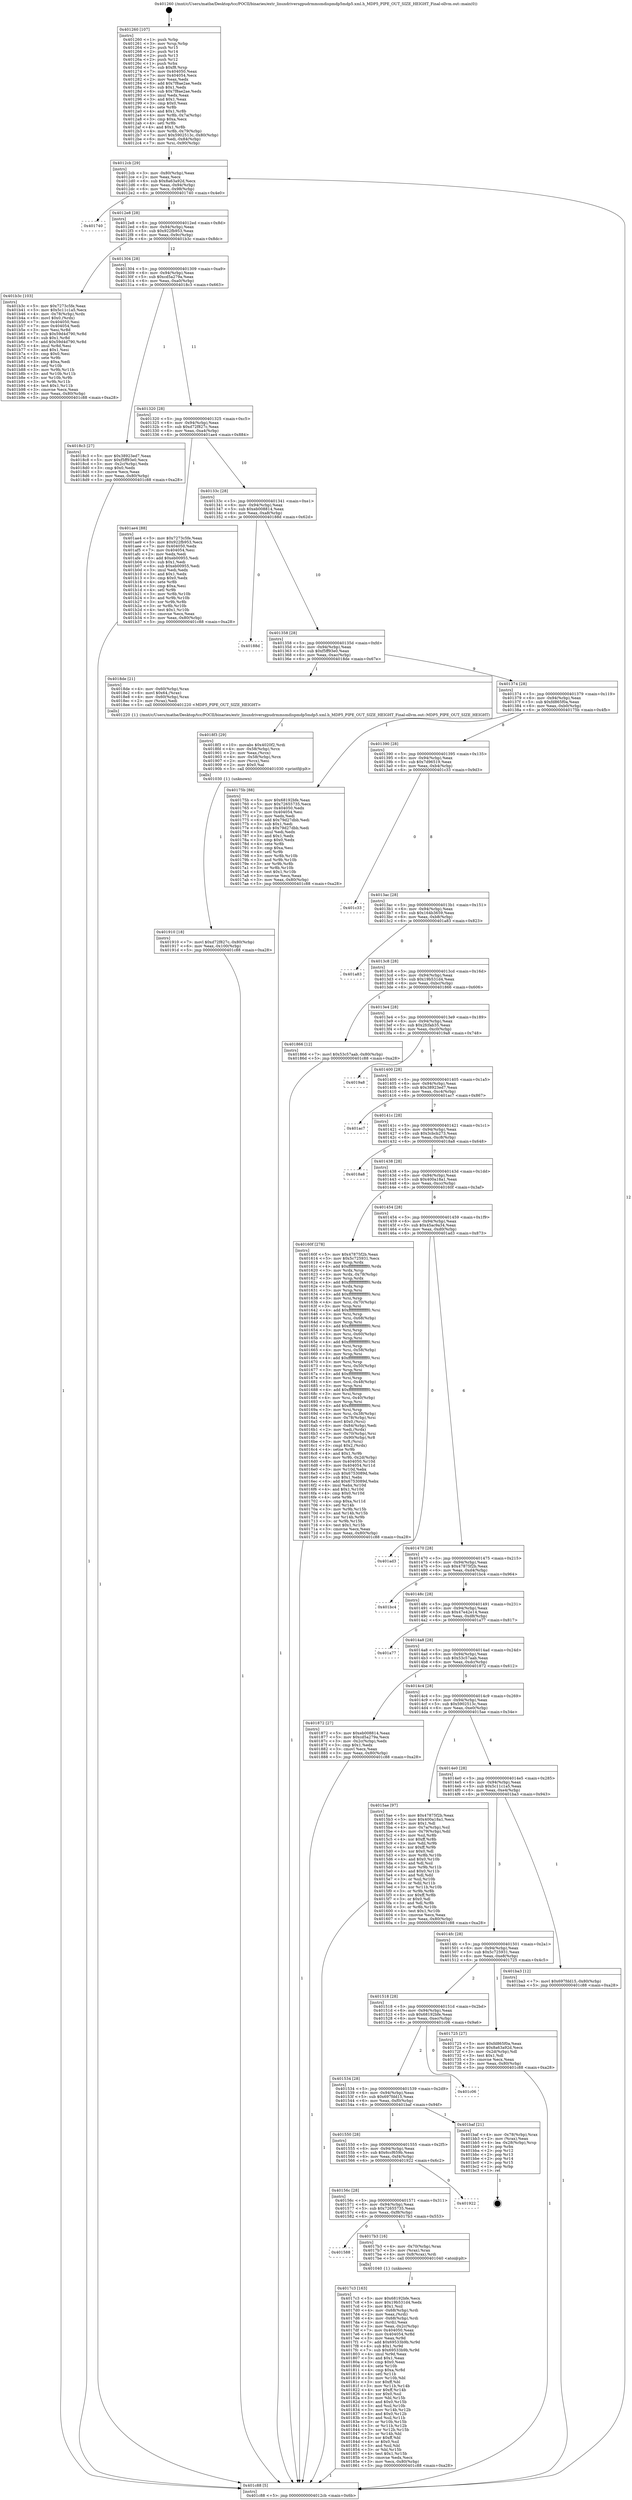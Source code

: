 digraph "0x401260" {
  label = "0x401260 (/mnt/c/Users/mathe/Desktop/tcc/POCII/binaries/extr_linuxdriversgpudrmmsmdispmdp5mdp5.xml.h_MDP5_PIPE_OUT_SIZE_HEIGHT_Final-ollvm.out::main(0))"
  labelloc = "t"
  node[shape=record]

  Entry [label="",width=0.3,height=0.3,shape=circle,fillcolor=black,style=filled]
  "0x4012cb" [label="{
     0x4012cb [29]\l
     | [instrs]\l
     &nbsp;&nbsp;0x4012cb \<+3\>: mov -0x80(%rbp),%eax\l
     &nbsp;&nbsp;0x4012ce \<+2\>: mov %eax,%ecx\l
     &nbsp;&nbsp;0x4012d0 \<+6\>: sub $0x8a63a92d,%ecx\l
     &nbsp;&nbsp;0x4012d6 \<+6\>: mov %eax,-0x94(%rbp)\l
     &nbsp;&nbsp;0x4012dc \<+6\>: mov %ecx,-0x98(%rbp)\l
     &nbsp;&nbsp;0x4012e2 \<+6\>: je 0000000000401740 \<main+0x4e0\>\l
  }"]
  "0x401740" [label="{
     0x401740\l
  }", style=dashed]
  "0x4012e8" [label="{
     0x4012e8 [28]\l
     | [instrs]\l
     &nbsp;&nbsp;0x4012e8 \<+5\>: jmp 00000000004012ed \<main+0x8d\>\l
     &nbsp;&nbsp;0x4012ed \<+6\>: mov -0x94(%rbp),%eax\l
     &nbsp;&nbsp;0x4012f3 \<+5\>: sub $0x922fb953,%eax\l
     &nbsp;&nbsp;0x4012f8 \<+6\>: mov %eax,-0x9c(%rbp)\l
     &nbsp;&nbsp;0x4012fe \<+6\>: je 0000000000401b3c \<main+0x8dc\>\l
  }"]
  Exit [label="",width=0.3,height=0.3,shape=circle,fillcolor=black,style=filled,peripheries=2]
  "0x401b3c" [label="{
     0x401b3c [103]\l
     | [instrs]\l
     &nbsp;&nbsp;0x401b3c \<+5\>: mov $0x7273c5fe,%eax\l
     &nbsp;&nbsp;0x401b41 \<+5\>: mov $0x5c11c1a5,%ecx\l
     &nbsp;&nbsp;0x401b46 \<+4\>: mov -0x78(%rbp),%rdx\l
     &nbsp;&nbsp;0x401b4a \<+6\>: movl $0x0,(%rdx)\l
     &nbsp;&nbsp;0x401b50 \<+7\>: mov 0x404050,%esi\l
     &nbsp;&nbsp;0x401b57 \<+7\>: mov 0x404054,%edi\l
     &nbsp;&nbsp;0x401b5e \<+3\>: mov %esi,%r8d\l
     &nbsp;&nbsp;0x401b61 \<+7\>: sub $0x59d4d790,%r8d\l
     &nbsp;&nbsp;0x401b68 \<+4\>: sub $0x1,%r8d\l
     &nbsp;&nbsp;0x401b6c \<+7\>: add $0x59d4d790,%r8d\l
     &nbsp;&nbsp;0x401b73 \<+4\>: imul %r8d,%esi\l
     &nbsp;&nbsp;0x401b77 \<+3\>: and $0x1,%esi\l
     &nbsp;&nbsp;0x401b7a \<+3\>: cmp $0x0,%esi\l
     &nbsp;&nbsp;0x401b7d \<+4\>: sete %r9b\l
     &nbsp;&nbsp;0x401b81 \<+3\>: cmp $0xa,%edi\l
     &nbsp;&nbsp;0x401b84 \<+4\>: setl %r10b\l
     &nbsp;&nbsp;0x401b88 \<+3\>: mov %r9b,%r11b\l
     &nbsp;&nbsp;0x401b8b \<+3\>: and %r10b,%r11b\l
     &nbsp;&nbsp;0x401b8e \<+3\>: xor %r10b,%r9b\l
     &nbsp;&nbsp;0x401b91 \<+3\>: or %r9b,%r11b\l
     &nbsp;&nbsp;0x401b94 \<+4\>: test $0x1,%r11b\l
     &nbsp;&nbsp;0x401b98 \<+3\>: cmovne %ecx,%eax\l
     &nbsp;&nbsp;0x401b9b \<+3\>: mov %eax,-0x80(%rbp)\l
     &nbsp;&nbsp;0x401b9e \<+5\>: jmp 0000000000401c88 \<main+0xa28\>\l
  }"]
  "0x401304" [label="{
     0x401304 [28]\l
     | [instrs]\l
     &nbsp;&nbsp;0x401304 \<+5\>: jmp 0000000000401309 \<main+0xa9\>\l
     &nbsp;&nbsp;0x401309 \<+6\>: mov -0x94(%rbp),%eax\l
     &nbsp;&nbsp;0x40130f \<+5\>: sub $0xcd5a279a,%eax\l
     &nbsp;&nbsp;0x401314 \<+6\>: mov %eax,-0xa0(%rbp)\l
     &nbsp;&nbsp;0x40131a \<+6\>: je 00000000004018c3 \<main+0x663\>\l
  }"]
  "0x401910" [label="{
     0x401910 [18]\l
     | [instrs]\l
     &nbsp;&nbsp;0x401910 \<+7\>: movl $0xd72f827c,-0x80(%rbp)\l
     &nbsp;&nbsp;0x401917 \<+6\>: mov %eax,-0x100(%rbp)\l
     &nbsp;&nbsp;0x40191d \<+5\>: jmp 0000000000401c88 \<main+0xa28\>\l
  }"]
  "0x4018c3" [label="{
     0x4018c3 [27]\l
     | [instrs]\l
     &nbsp;&nbsp;0x4018c3 \<+5\>: mov $0x38923ed7,%eax\l
     &nbsp;&nbsp;0x4018c8 \<+5\>: mov $0xf5ff93e0,%ecx\l
     &nbsp;&nbsp;0x4018cd \<+3\>: mov -0x2c(%rbp),%edx\l
     &nbsp;&nbsp;0x4018d0 \<+3\>: cmp $0x0,%edx\l
     &nbsp;&nbsp;0x4018d3 \<+3\>: cmove %ecx,%eax\l
     &nbsp;&nbsp;0x4018d6 \<+3\>: mov %eax,-0x80(%rbp)\l
     &nbsp;&nbsp;0x4018d9 \<+5\>: jmp 0000000000401c88 \<main+0xa28\>\l
  }"]
  "0x401320" [label="{
     0x401320 [28]\l
     | [instrs]\l
     &nbsp;&nbsp;0x401320 \<+5\>: jmp 0000000000401325 \<main+0xc5\>\l
     &nbsp;&nbsp;0x401325 \<+6\>: mov -0x94(%rbp),%eax\l
     &nbsp;&nbsp;0x40132b \<+5\>: sub $0xd72f827c,%eax\l
     &nbsp;&nbsp;0x401330 \<+6\>: mov %eax,-0xa4(%rbp)\l
     &nbsp;&nbsp;0x401336 \<+6\>: je 0000000000401ae4 \<main+0x884\>\l
  }"]
  "0x4018f3" [label="{
     0x4018f3 [29]\l
     | [instrs]\l
     &nbsp;&nbsp;0x4018f3 \<+10\>: movabs $0x4020f2,%rdi\l
     &nbsp;&nbsp;0x4018fd \<+4\>: mov -0x58(%rbp),%rcx\l
     &nbsp;&nbsp;0x401901 \<+2\>: mov %eax,(%rcx)\l
     &nbsp;&nbsp;0x401903 \<+4\>: mov -0x58(%rbp),%rcx\l
     &nbsp;&nbsp;0x401907 \<+2\>: mov (%rcx),%esi\l
     &nbsp;&nbsp;0x401909 \<+2\>: mov $0x0,%al\l
     &nbsp;&nbsp;0x40190b \<+5\>: call 0000000000401030 \<printf@plt\>\l
     | [calls]\l
     &nbsp;&nbsp;0x401030 \{1\} (unknown)\l
  }"]
  "0x401ae4" [label="{
     0x401ae4 [88]\l
     | [instrs]\l
     &nbsp;&nbsp;0x401ae4 \<+5\>: mov $0x7273c5fe,%eax\l
     &nbsp;&nbsp;0x401ae9 \<+5\>: mov $0x922fb953,%ecx\l
     &nbsp;&nbsp;0x401aee \<+7\>: mov 0x404050,%edx\l
     &nbsp;&nbsp;0x401af5 \<+7\>: mov 0x404054,%esi\l
     &nbsp;&nbsp;0x401afc \<+2\>: mov %edx,%edi\l
     &nbsp;&nbsp;0x401afe \<+6\>: add $0xeb00955,%edi\l
     &nbsp;&nbsp;0x401b04 \<+3\>: sub $0x1,%edi\l
     &nbsp;&nbsp;0x401b07 \<+6\>: sub $0xeb00955,%edi\l
     &nbsp;&nbsp;0x401b0d \<+3\>: imul %edi,%edx\l
     &nbsp;&nbsp;0x401b10 \<+3\>: and $0x1,%edx\l
     &nbsp;&nbsp;0x401b13 \<+3\>: cmp $0x0,%edx\l
     &nbsp;&nbsp;0x401b16 \<+4\>: sete %r8b\l
     &nbsp;&nbsp;0x401b1a \<+3\>: cmp $0xa,%esi\l
     &nbsp;&nbsp;0x401b1d \<+4\>: setl %r9b\l
     &nbsp;&nbsp;0x401b21 \<+3\>: mov %r8b,%r10b\l
     &nbsp;&nbsp;0x401b24 \<+3\>: and %r9b,%r10b\l
     &nbsp;&nbsp;0x401b27 \<+3\>: xor %r9b,%r8b\l
     &nbsp;&nbsp;0x401b2a \<+3\>: or %r8b,%r10b\l
     &nbsp;&nbsp;0x401b2d \<+4\>: test $0x1,%r10b\l
     &nbsp;&nbsp;0x401b31 \<+3\>: cmovne %ecx,%eax\l
     &nbsp;&nbsp;0x401b34 \<+3\>: mov %eax,-0x80(%rbp)\l
     &nbsp;&nbsp;0x401b37 \<+5\>: jmp 0000000000401c88 \<main+0xa28\>\l
  }"]
  "0x40133c" [label="{
     0x40133c [28]\l
     | [instrs]\l
     &nbsp;&nbsp;0x40133c \<+5\>: jmp 0000000000401341 \<main+0xe1\>\l
     &nbsp;&nbsp;0x401341 \<+6\>: mov -0x94(%rbp),%eax\l
     &nbsp;&nbsp;0x401347 \<+5\>: sub $0xeb008814,%eax\l
     &nbsp;&nbsp;0x40134c \<+6\>: mov %eax,-0xa8(%rbp)\l
     &nbsp;&nbsp;0x401352 \<+6\>: je 000000000040188d \<main+0x62d\>\l
  }"]
  "0x4017c3" [label="{
     0x4017c3 [163]\l
     | [instrs]\l
     &nbsp;&nbsp;0x4017c3 \<+5\>: mov $0x68192bfe,%ecx\l
     &nbsp;&nbsp;0x4017c8 \<+5\>: mov $0x19b531d4,%edx\l
     &nbsp;&nbsp;0x4017cd \<+3\>: mov $0x1,%sil\l
     &nbsp;&nbsp;0x4017d0 \<+4\>: mov -0x68(%rbp),%rdi\l
     &nbsp;&nbsp;0x4017d4 \<+2\>: mov %eax,(%rdi)\l
     &nbsp;&nbsp;0x4017d6 \<+4\>: mov -0x68(%rbp),%rdi\l
     &nbsp;&nbsp;0x4017da \<+2\>: mov (%rdi),%eax\l
     &nbsp;&nbsp;0x4017dc \<+3\>: mov %eax,-0x2c(%rbp)\l
     &nbsp;&nbsp;0x4017df \<+7\>: mov 0x404050,%eax\l
     &nbsp;&nbsp;0x4017e6 \<+8\>: mov 0x404054,%r8d\l
     &nbsp;&nbsp;0x4017ee \<+3\>: mov %eax,%r9d\l
     &nbsp;&nbsp;0x4017f1 \<+7\>: add $0x69533b9b,%r9d\l
     &nbsp;&nbsp;0x4017f8 \<+4\>: sub $0x1,%r9d\l
     &nbsp;&nbsp;0x4017fc \<+7\>: sub $0x69533b9b,%r9d\l
     &nbsp;&nbsp;0x401803 \<+4\>: imul %r9d,%eax\l
     &nbsp;&nbsp;0x401807 \<+3\>: and $0x1,%eax\l
     &nbsp;&nbsp;0x40180a \<+3\>: cmp $0x0,%eax\l
     &nbsp;&nbsp;0x40180d \<+4\>: sete %r10b\l
     &nbsp;&nbsp;0x401811 \<+4\>: cmp $0xa,%r8d\l
     &nbsp;&nbsp;0x401815 \<+4\>: setl %r11b\l
     &nbsp;&nbsp;0x401819 \<+3\>: mov %r10b,%bl\l
     &nbsp;&nbsp;0x40181c \<+3\>: xor $0xff,%bl\l
     &nbsp;&nbsp;0x40181f \<+3\>: mov %r11b,%r14b\l
     &nbsp;&nbsp;0x401822 \<+4\>: xor $0xff,%r14b\l
     &nbsp;&nbsp;0x401826 \<+4\>: xor $0x0,%sil\l
     &nbsp;&nbsp;0x40182a \<+3\>: mov %bl,%r15b\l
     &nbsp;&nbsp;0x40182d \<+4\>: and $0x0,%r15b\l
     &nbsp;&nbsp;0x401831 \<+3\>: and %sil,%r10b\l
     &nbsp;&nbsp;0x401834 \<+3\>: mov %r14b,%r12b\l
     &nbsp;&nbsp;0x401837 \<+4\>: and $0x0,%r12b\l
     &nbsp;&nbsp;0x40183b \<+3\>: and %sil,%r11b\l
     &nbsp;&nbsp;0x40183e \<+3\>: or %r10b,%r15b\l
     &nbsp;&nbsp;0x401841 \<+3\>: or %r11b,%r12b\l
     &nbsp;&nbsp;0x401844 \<+3\>: xor %r12b,%r15b\l
     &nbsp;&nbsp;0x401847 \<+3\>: or %r14b,%bl\l
     &nbsp;&nbsp;0x40184a \<+3\>: xor $0xff,%bl\l
     &nbsp;&nbsp;0x40184d \<+4\>: or $0x0,%sil\l
     &nbsp;&nbsp;0x401851 \<+3\>: and %sil,%bl\l
     &nbsp;&nbsp;0x401854 \<+3\>: or %bl,%r15b\l
     &nbsp;&nbsp;0x401857 \<+4\>: test $0x1,%r15b\l
     &nbsp;&nbsp;0x40185b \<+3\>: cmovne %edx,%ecx\l
     &nbsp;&nbsp;0x40185e \<+3\>: mov %ecx,-0x80(%rbp)\l
     &nbsp;&nbsp;0x401861 \<+5\>: jmp 0000000000401c88 \<main+0xa28\>\l
  }"]
  "0x40188d" [label="{
     0x40188d\l
  }", style=dashed]
  "0x401358" [label="{
     0x401358 [28]\l
     | [instrs]\l
     &nbsp;&nbsp;0x401358 \<+5\>: jmp 000000000040135d \<main+0xfd\>\l
     &nbsp;&nbsp;0x40135d \<+6\>: mov -0x94(%rbp),%eax\l
     &nbsp;&nbsp;0x401363 \<+5\>: sub $0xf5ff93e0,%eax\l
     &nbsp;&nbsp;0x401368 \<+6\>: mov %eax,-0xac(%rbp)\l
     &nbsp;&nbsp;0x40136e \<+6\>: je 00000000004018de \<main+0x67e\>\l
  }"]
  "0x401588" [label="{
     0x401588\l
  }", style=dashed]
  "0x4018de" [label="{
     0x4018de [21]\l
     | [instrs]\l
     &nbsp;&nbsp;0x4018de \<+4\>: mov -0x60(%rbp),%rax\l
     &nbsp;&nbsp;0x4018e2 \<+6\>: movl $0x64,(%rax)\l
     &nbsp;&nbsp;0x4018e8 \<+4\>: mov -0x60(%rbp),%rax\l
     &nbsp;&nbsp;0x4018ec \<+2\>: mov (%rax),%edi\l
     &nbsp;&nbsp;0x4018ee \<+5\>: call 0000000000401220 \<MDP5_PIPE_OUT_SIZE_HEIGHT\>\l
     | [calls]\l
     &nbsp;&nbsp;0x401220 \{1\} (/mnt/c/Users/mathe/Desktop/tcc/POCII/binaries/extr_linuxdriversgpudrmmsmdispmdp5mdp5.xml.h_MDP5_PIPE_OUT_SIZE_HEIGHT_Final-ollvm.out::MDP5_PIPE_OUT_SIZE_HEIGHT)\l
  }"]
  "0x401374" [label="{
     0x401374 [28]\l
     | [instrs]\l
     &nbsp;&nbsp;0x401374 \<+5\>: jmp 0000000000401379 \<main+0x119\>\l
     &nbsp;&nbsp;0x401379 \<+6\>: mov -0x94(%rbp),%eax\l
     &nbsp;&nbsp;0x40137f \<+5\>: sub $0xfd865f0a,%eax\l
     &nbsp;&nbsp;0x401384 \<+6\>: mov %eax,-0xb0(%rbp)\l
     &nbsp;&nbsp;0x40138a \<+6\>: je 000000000040175b \<main+0x4fb\>\l
  }"]
  "0x4017b3" [label="{
     0x4017b3 [16]\l
     | [instrs]\l
     &nbsp;&nbsp;0x4017b3 \<+4\>: mov -0x70(%rbp),%rax\l
     &nbsp;&nbsp;0x4017b7 \<+3\>: mov (%rax),%rax\l
     &nbsp;&nbsp;0x4017ba \<+4\>: mov 0x8(%rax),%rdi\l
     &nbsp;&nbsp;0x4017be \<+5\>: call 0000000000401040 \<atoi@plt\>\l
     | [calls]\l
     &nbsp;&nbsp;0x401040 \{1\} (unknown)\l
  }"]
  "0x40175b" [label="{
     0x40175b [88]\l
     | [instrs]\l
     &nbsp;&nbsp;0x40175b \<+5\>: mov $0x68192bfe,%eax\l
     &nbsp;&nbsp;0x401760 \<+5\>: mov $0x72655735,%ecx\l
     &nbsp;&nbsp;0x401765 \<+7\>: mov 0x404050,%edx\l
     &nbsp;&nbsp;0x40176c \<+7\>: mov 0x404054,%esi\l
     &nbsp;&nbsp;0x401773 \<+2\>: mov %edx,%edi\l
     &nbsp;&nbsp;0x401775 \<+6\>: add $0x79d27dbb,%edi\l
     &nbsp;&nbsp;0x40177b \<+3\>: sub $0x1,%edi\l
     &nbsp;&nbsp;0x40177e \<+6\>: sub $0x79d27dbb,%edi\l
     &nbsp;&nbsp;0x401784 \<+3\>: imul %edi,%edx\l
     &nbsp;&nbsp;0x401787 \<+3\>: and $0x1,%edx\l
     &nbsp;&nbsp;0x40178a \<+3\>: cmp $0x0,%edx\l
     &nbsp;&nbsp;0x40178d \<+4\>: sete %r8b\l
     &nbsp;&nbsp;0x401791 \<+3\>: cmp $0xa,%esi\l
     &nbsp;&nbsp;0x401794 \<+4\>: setl %r9b\l
     &nbsp;&nbsp;0x401798 \<+3\>: mov %r8b,%r10b\l
     &nbsp;&nbsp;0x40179b \<+3\>: and %r9b,%r10b\l
     &nbsp;&nbsp;0x40179e \<+3\>: xor %r9b,%r8b\l
     &nbsp;&nbsp;0x4017a1 \<+3\>: or %r8b,%r10b\l
     &nbsp;&nbsp;0x4017a4 \<+4\>: test $0x1,%r10b\l
     &nbsp;&nbsp;0x4017a8 \<+3\>: cmovne %ecx,%eax\l
     &nbsp;&nbsp;0x4017ab \<+3\>: mov %eax,-0x80(%rbp)\l
     &nbsp;&nbsp;0x4017ae \<+5\>: jmp 0000000000401c88 \<main+0xa28\>\l
  }"]
  "0x401390" [label="{
     0x401390 [28]\l
     | [instrs]\l
     &nbsp;&nbsp;0x401390 \<+5\>: jmp 0000000000401395 \<main+0x135\>\l
     &nbsp;&nbsp;0x401395 \<+6\>: mov -0x94(%rbp),%eax\l
     &nbsp;&nbsp;0x40139b \<+5\>: sub $0x7d96519,%eax\l
     &nbsp;&nbsp;0x4013a0 \<+6\>: mov %eax,-0xb4(%rbp)\l
     &nbsp;&nbsp;0x4013a6 \<+6\>: je 0000000000401c33 \<main+0x9d3\>\l
  }"]
  "0x40156c" [label="{
     0x40156c [28]\l
     | [instrs]\l
     &nbsp;&nbsp;0x40156c \<+5\>: jmp 0000000000401571 \<main+0x311\>\l
     &nbsp;&nbsp;0x401571 \<+6\>: mov -0x94(%rbp),%eax\l
     &nbsp;&nbsp;0x401577 \<+5\>: sub $0x72655735,%eax\l
     &nbsp;&nbsp;0x40157c \<+6\>: mov %eax,-0xf8(%rbp)\l
     &nbsp;&nbsp;0x401582 \<+6\>: je 00000000004017b3 \<main+0x553\>\l
  }"]
  "0x401c33" [label="{
     0x401c33\l
  }", style=dashed]
  "0x4013ac" [label="{
     0x4013ac [28]\l
     | [instrs]\l
     &nbsp;&nbsp;0x4013ac \<+5\>: jmp 00000000004013b1 \<main+0x151\>\l
     &nbsp;&nbsp;0x4013b1 \<+6\>: mov -0x94(%rbp),%eax\l
     &nbsp;&nbsp;0x4013b7 \<+5\>: sub $0x164b3659,%eax\l
     &nbsp;&nbsp;0x4013bc \<+6\>: mov %eax,-0xb8(%rbp)\l
     &nbsp;&nbsp;0x4013c2 \<+6\>: je 0000000000401a83 \<main+0x823\>\l
  }"]
  "0x401922" [label="{
     0x401922\l
  }", style=dashed]
  "0x401a83" [label="{
     0x401a83\l
  }", style=dashed]
  "0x4013c8" [label="{
     0x4013c8 [28]\l
     | [instrs]\l
     &nbsp;&nbsp;0x4013c8 \<+5\>: jmp 00000000004013cd \<main+0x16d\>\l
     &nbsp;&nbsp;0x4013cd \<+6\>: mov -0x94(%rbp),%eax\l
     &nbsp;&nbsp;0x4013d3 \<+5\>: sub $0x19b531d4,%eax\l
     &nbsp;&nbsp;0x4013d8 \<+6\>: mov %eax,-0xbc(%rbp)\l
     &nbsp;&nbsp;0x4013de \<+6\>: je 0000000000401866 \<main+0x606\>\l
  }"]
  "0x401550" [label="{
     0x401550 [28]\l
     | [instrs]\l
     &nbsp;&nbsp;0x401550 \<+5\>: jmp 0000000000401555 \<main+0x2f5\>\l
     &nbsp;&nbsp;0x401555 \<+6\>: mov -0x94(%rbp),%eax\l
     &nbsp;&nbsp;0x40155b \<+5\>: sub $0x6ccf659b,%eax\l
     &nbsp;&nbsp;0x401560 \<+6\>: mov %eax,-0xf4(%rbp)\l
     &nbsp;&nbsp;0x401566 \<+6\>: je 0000000000401922 \<main+0x6c2\>\l
  }"]
  "0x401866" [label="{
     0x401866 [12]\l
     | [instrs]\l
     &nbsp;&nbsp;0x401866 \<+7\>: movl $0x53c57aab,-0x80(%rbp)\l
     &nbsp;&nbsp;0x40186d \<+5\>: jmp 0000000000401c88 \<main+0xa28\>\l
  }"]
  "0x4013e4" [label="{
     0x4013e4 [28]\l
     | [instrs]\l
     &nbsp;&nbsp;0x4013e4 \<+5\>: jmp 00000000004013e9 \<main+0x189\>\l
     &nbsp;&nbsp;0x4013e9 \<+6\>: mov -0x94(%rbp),%eax\l
     &nbsp;&nbsp;0x4013ef \<+5\>: sub $0x2fcfab35,%eax\l
     &nbsp;&nbsp;0x4013f4 \<+6\>: mov %eax,-0xc0(%rbp)\l
     &nbsp;&nbsp;0x4013fa \<+6\>: je 00000000004019a8 \<main+0x748\>\l
  }"]
  "0x401baf" [label="{
     0x401baf [21]\l
     | [instrs]\l
     &nbsp;&nbsp;0x401baf \<+4\>: mov -0x78(%rbp),%rax\l
     &nbsp;&nbsp;0x401bb3 \<+2\>: mov (%rax),%eax\l
     &nbsp;&nbsp;0x401bb5 \<+4\>: lea -0x28(%rbp),%rsp\l
     &nbsp;&nbsp;0x401bb9 \<+1\>: pop %rbx\l
     &nbsp;&nbsp;0x401bba \<+2\>: pop %r12\l
     &nbsp;&nbsp;0x401bbc \<+2\>: pop %r13\l
     &nbsp;&nbsp;0x401bbe \<+2\>: pop %r14\l
     &nbsp;&nbsp;0x401bc0 \<+2\>: pop %r15\l
     &nbsp;&nbsp;0x401bc2 \<+1\>: pop %rbp\l
     &nbsp;&nbsp;0x401bc3 \<+1\>: ret\l
  }"]
  "0x4019a8" [label="{
     0x4019a8\l
  }", style=dashed]
  "0x401400" [label="{
     0x401400 [28]\l
     | [instrs]\l
     &nbsp;&nbsp;0x401400 \<+5\>: jmp 0000000000401405 \<main+0x1a5\>\l
     &nbsp;&nbsp;0x401405 \<+6\>: mov -0x94(%rbp),%eax\l
     &nbsp;&nbsp;0x40140b \<+5\>: sub $0x38923ed7,%eax\l
     &nbsp;&nbsp;0x401410 \<+6\>: mov %eax,-0xc4(%rbp)\l
     &nbsp;&nbsp;0x401416 \<+6\>: je 0000000000401ac7 \<main+0x867\>\l
  }"]
  "0x401534" [label="{
     0x401534 [28]\l
     | [instrs]\l
     &nbsp;&nbsp;0x401534 \<+5\>: jmp 0000000000401539 \<main+0x2d9\>\l
     &nbsp;&nbsp;0x401539 \<+6\>: mov -0x94(%rbp),%eax\l
     &nbsp;&nbsp;0x40153f \<+5\>: sub $0x697fdd15,%eax\l
     &nbsp;&nbsp;0x401544 \<+6\>: mov %eax,-0xf0(%rbp)\l
     &nbsp;&nbsp;0x40154a \<+6\>: je 0000000000401baf \<main+0x94f\>\l
  }"]
  "0x401ac7" [label="{
     0x401ac7\l
  }", style=dashed]
  "0x40141c" [label="{
     0x40141c [28]\l
     | [instrs]\l
     &nbsp;&nbsp;0x40141c \<+5\>: jmp 0000000000401421 \<main+0x1c1\>\l
     &nbsp;&nbsp;0x401421 \<+6\>: mov -0x94(%rbp),%eax\l
     &nbsp;&nbsp;0x401427 \<+5\>: sub $0x3cbcb273,%eax\l
     &nbsp;&nbsp;0x40142c \<+6\>: mov %eax,-0xc8(%rbp)\l
     &nbsp;&nbsp;0x401432 \<+6\>: je 00000000004018a8 \<main+0x648\>\l
  }"]
  "0x401c06" [label="{
     0x401c06\l
  }", style=dashed]
  "0x4018a8" [label="{
     0x4018a8\l
  }", style=dashed]
  "0x401438" [label="{
     0x401438 [28]\l
     | [instrs]\l
     &nbsp;&nbsp;0x401438 \<+5\>: jmp 000000000040143d \<main+0x1dd\>\l
     &nbsp;&nbsp;0x40143d \<+6\>: mov -0x94(%rbp),%eax\l
     &nbsp;&nbsp;0x401443 \<+5\>: sub $0x400a18a1,%eax\l
     &nbsp;&nbsp;0x401448 \<+6\>: mov %eax,-0xcc(%rbp)\l
     &nbsp;&nbsp;0x40144e \<+6\>: je 000000000040160f \<main+0x3af\>\l
  }"]
  "0x401518" [label="{
     0x401518 [28]\l
     | [instrs]\l
     &nbsp;&nbsp;0x401518 \<+5\>: jmp 000000000040151d \<main+0x2bd\>\l
     &nbsp;&nbsp;0x40151d \<+6\>: mov -0x94(%rbp),%eax\l
     &nbsp;&nbsp;0x401523 \<+5\>: sub $0x68192bfe,%eax\l
     &nbsp;&nbsp;0x401528 \<+6\>: mov %eax,-0xec(%rbp)\l
     &nbsp;&nbsp;0x40152e \<+6\>: je 0000000000401c06 \<main+0x9a6\>\l
  }"]
  "0x40160f" [label="{
     0x40160f [278]\l
     | [instrs]\l
     &nbsp;&nbsp;0x40160f \<+5\>: mov $0x47875f2b,%eax\l
     &nbsp;&nbsp;0x401614 \<+5\>: mov $0x5c725931,%ecx\l
     &nbsp;&nbsp;0x401619 \<+3\>: mov %rsp,%rdx\l
     &nbsp;&nbsp;0x40161c \<+4\>: add $0xfffffffffffffff0,%rdx\l
     &nbsp;&nbsp;0x401620 \<+3\>: mov %rdx,%rsp\l
     &nbsp;&nbsp;0x401623 \<+4\>: mov %rdx,-0x78(%rbp)\l
     &nbsp;&nbsp;0x401627 \<+3\>: mov %rsp,%rdx\l
     &nbsp;&nbsp;0x40162a \<+4\>: add $0xfffffffffffffff0,%rdx\l
     &nbsp;&nbsp;0x40162e \<+3\>: mov %rdx,%rsp\l
     &nbsp;&nbsp;0x401631 \<+3\>: mov %rsp,%rsi\l
     &nbsp;&nbsp;0x401634 \<+4\>: add $0xfffffffffffffff0,%rsi\l
     &nbsp;&nbsp;0x401638 \<+3\>: mov %rsi,%rsp\l
     &nbsp;&nbsp;0x40163b \<+4\>: mov %rsi,-0x70(%rbp)\l
     &nbsp;&nbsp;0x40163f \<+3\>: mov %rsp,%rsi\l
     &nbsp;&nbsp;0x401642 \<+4\>: add $0xfffffffffffffff0,%rsi\l
     &nbsp;&nbsp;0x401646 \<+3\>: mov %rsi,%rsp\l
     &nbsp;&nbsp;0x401649 \<+4\>: mov %rsi,-0x68(%rbp)\l
     &nbsp;&nbsp;0x40164d \<+3\>: mov %rsp,%rsi\l
     &nbsp;&nbsp;0x401650 \<+4\>: add $0xfffffffffffffff0,%rsi\l
     &nbsp;&nbsp;0x401654 \<+3\>: mov %rsi,%rsp\l
     &nbsp;&nbsp;0x401657 \<+4\>: mov %rsi,-0x60(%rbp)\l
     &nbsp;&nbsp;0x40165b \<+3\>: mov %rsp,%rsi\l
     &nbsp;&nbsp;0x40165e \<+4\>: add $0xfffffffffffffff0,%rsi\l
     &nbsp;&nbsp;0x401662 \<+3\>: mov %rsi,%rsp\l
     &nbsp;&nbsp;0x401665 \<+4\>: mov %rsi,-0x58(%rbp)\l
     &nbsp;&nbsp;0x401669 \<+3\>: mov %rsp,%rsi\l
     &nbsp;&nbsp;0x40166c \<+4\>: add $0xfffffffffffffff0,%rsi\l
     &nbsp;&nbsp;0x401670 \<+3\>: mov %rsi,%rsp\l
     &nbsp;&nbsp;0x401673 \<+4\>: mov %rsi,-0x50(%rbp)\l
     &nbsp;&nbsp;0x401677 \<+3\>: mov %rsp,%rsi\l
     &nbsp;&nbsp;0x40167a \<+4\>: add $0xfffffffffffffff0,%rsi\l
     &nbsp;&nbsp;0x40167e \<+3\>: mov %rsi,%rsp\l
     &nbsp;&nbsp;0x401681 \<+4\>: mov %rsi,-0x48(%rbp)\l
     &nbsp;&nbsp;0x401685 \<+3\>: mov %rsp,%rsi\l
     &nbsp;&nbsp;0x401688 \<+4\>: add $0xfffffffffffffff0,%rsi\l
     &nbsp;&nbsp;0x40168c \<+3\>: mov %rsi,%rsp\l
     &nbsp;&nbsp;0x40168f \<+4\>: mov %rsi,-0x40(%rbp)\l
     &nbsp;&nbsp;0x401693 \<+3\>: mov %rsp,%rsi\l
     &nbsp;&nbsp;0x401696 \<+4\>: add $0xfffffffffffffff0,%rsi\l
     &nbsp;&nbsp;0x40169a \<+3\>: mov %rsi,%rsp\l
     &nbsp;&nbsp;0x40169d \<+4\>: mov %rsi,-0x38(%rbp)\l
     &nbsp;&nbsp;0x4016a1 \<+4\>: mov -0x78(%rbp),%rsi\l
     &nbsp;&nbsp;0x4016a5 \<+6\>: movl $0x0,(%rsi)\l
     &nbsp;&nbsp;0x4016ab \<+6\>: mov -0x84(%rbp),%edi\l
     &nbsp;&nbsp;0x4016b1 \<+2\>: mov %edi,(%rdx)\l
     &nbsp;&nbsp;0x4016b3 \<+4\>: mov -0x70(%rbp),%rsi\l
     &nbsp;&nbsp;0x4016b7 \<+7\>: mov -0x90(%rbp),%r8\l
     &nbsp;&nbsp;0x4016be \<+3\>: mov %r8,(%rsi)\l
     &nbsp;&nbsp;0x4016c1 \<+3\>: cmpl $0x2,(%rdx)\l
     &nbsp;&nbsp;0x4016c4 \<+4\>: setne %r9b\l
     &nbsp;&nbsp;0x4016c8 \<+4\>: and $0x1,%r9b\l
     &nbsp;&nbsp;0x4016cc \<+4\>: mov %r9b,-0x2d(%rbp)\l
     &nbsp;&nbsp;0x4016d0 \<+8\>: mov 0x404050,%r10d\l
     &nbsp;&nbsp;0x4016d8 \<+8\>: mov 0x404054,%r11d\l
     &nbsp;&nbsp;0x4016e0 \<+3\>: mov %r10d,%ebx\l
     &nbsp;&nbsp;0x4016e3 \<+6\>: sub $0x6753089d,%ebx\l
     &nbsp;&nbsp;0x4016e9 \<+3\>: sub $0x1,%ebx\l
     &nbsp;&nbsp;0x4016ec \<+6\>: add $0x6753089d,%ebx\l
     &nbsp;&nbsp;0x4016f2 \<+4\>: imul %ebx,%r10d\l
     &nbsp;&nbsp;0x4016f6 \<+4\>: and $0x1,%r10d\l
     &nbsp;&nbsp;0x4016fa \<+4\>: cmp $0x0,%r10d\l
     &nbsp;&nbsp;0x4016fe \<+4\>: sete %r9b\l
     &nbsp;&nbsp;0x401702 \<+4\>: cmp $0xa,%r11d\l
     &nbsp;&nbsp;0x401706 \<+4\>: setl %r14b\l
     &nbsp;&nbsp;0x40170a \<+3\>: mov %r9b,%r15b\l
     &nbsp;&nbsp;0x40170d \<+3\>: and %r14b,%r15b\l
     &nbsp;&nbsp;0x401710 \<+3\>: xor %r14b,%r9b\l
     &nbsp;&nbsp;0x401713 \<+3\>: or %r9b,%r15b\l
     &nbsp;&nbsp;0x401716 \<+4\>: test $0x1,%r15b\l
     &nbsp;&nbsp;0x40171a \<+3\>: cmovne %ecx,%eax\l
     &nbsp;&nbsp;0x40171d \<+3\>: mov %eax,-0x80(%rbp)\l
     &nbsp;&nbsp;0x401720 \<+5\>: jmp 0000000000401c88 \<main+0xa28\>\l
  }"]
  "0x401454" [label="{
     0x401454 [28]\l
     | [instrs]\l
     &nbsp;&nbsp;0x401454 \<+5\>: jmp 0000000000401459 \<main+0x1f9\>\l
     &nbsp;&nbsp;0x401459 \<+6\>: mov -0x94(%rbp),%eax\l
     &nbsp;&nbsp;0x40145f \<+5\>: sub $0x45ac9a34,%eax\l
     &nbsp;&nbsp;0x401464 \<+6\>: mov %eax,-0xd0(%rbp)\l
     &nbsp;&nbsp;0x40146a \<+6\>: je 0000000000401ad3 \<main+0x873\>\l
  }"]
  "0x401725" [label="{
     0x401725 [27]\l
     | [instrs]\l
     &nbsp;&nbsp;0x401725 \<+5\>: mov $0xfd865f0a,%eax\l
     &nbsp;&nbsp;0x40172a \<+5\>: mov $0x8a63a92d,%ecx\l
     &nbsp;&nbsp;0x40172f \<+3\>: mov -0x2d(%rbp),%dl\l
     &nbsp;&nbsp;0x401732 \<+3\>: test $0x1,%dl\l
     &nbsp;&nbsp;0x401735 \<+3\>: cmovne %ecx,%eax\l
     &nbsp;&nbsp;0x401738 \<+3\>: mov %eax,-0x80(%rbp)\l
     &nbsp;&nbsp;0x40173b \<+5\>: jmp 0000000000401c88 \<main+0xa28\>\l
  }"]
  "0x401ad3" [label="{
     0x401ad3\l
  }", style=dashed]
  "0x401470" [label="{
     0x401470 [28]\l
     | [instrs]\l
     &nbsp;&nbsp;0x401470 \<+5\>: jmp 0000000000401475 \<main+0x215\>\l
     &nbsp;&nbsp;0x401475 \<+6\>: mov -0x94(%rbp),%eax\l
     &nbsp;&nbsp;0x40147b \<+5\>: sub $0x47875f2b,%eax\l
     &nbsp;&nbsp;0x401480 \<+6\>: mov %eax,-0xd4(%rbp)\l
     &nbsp;&nbsp;0x401486 \<+6\>: je 0000000000401bc4 \<main+0x964\>\l
  }"]
  "0x4014fc" [label="{
     0x4014fc [28]\l
     | [instrs]\l
     &nbsp;&nbsp;0x4014fc \<+5\>: jmp 0000000000401501 \<main+0x2a1\>\l
     &nbsp;&nbsp;0x401501 \<+6\>: mov -0x94(%rbp),%eax\l
     &nbsp;&nbsp;0x401507 \<+5\>: sub $0x5c725931,%eax\l
     &nbsp;&nbsp;0x40150c \<+6\>: mov %eax,-0xe8(%rbp)\l
     &nbsp;&nbsp;0x401512 \<+6\>: je 0000000000401725 \<main+0x4c5\>\l
  }"]
  "0x401bc4" [label="{
     0x401bc4\l
  }", style=dashed]
  "0x40148c" [label="{
     0x40148c [28]\l
     | [instrs]\l
     &nbsp;&nbsp;0x40148c \<+5\>: jmp 0000000000401491 \<main+0x231\>\l
     &nbsp;&nbsp;0x401491 \<+6\>: mov -0x94(%rbp),%eax\l
     &nbsp;&nbsp;0x401497 \<+5\>: sub $0x47e42e14,%eax\l
     &nbsp;&nbsp;0x40149c \<+6\>: mov %eax,-0xd8(%rbp)\l
     &nbsp;&nbsp;0x4014a2 \<+6\>: je 0000000000401a77 \<main+0x817\>\l
  }"]
  "0x401ba3" [label="{
     0x401ba3 [12]\l
     | [instrs]\l
     &nbsp;&nbsp;0x401ba3 \<+7\>: movl $0x697fdd15,-0x80(%rbp)\l
     &nbsp;&nbsp;0x401baa \<+5\>: jmp 0000000000401c88 \<main+0xa28\>\l
  }"]
  "0x401a77" [label="{
     0x401a77\l
  }", style=dashed]
  "0x4014a8" [label="{
     0x4014a8 [28]\l
     | [instrs]\l
     &nbsp;&nbsp;0x4014a8 \<+5\>: jmp 00000000004014ad \<main+0x24d\>\l
     &nbsp;&nbsp;0x4014ad \<+6\>: mov -0x94(%rbp),%eax\l
     &nbsp;&nbsp;0x4014b3 \<+5\>: sub $0x53c57aab,%eax\l
     &nbsp;&nbsp;0x4014b8 \<+6\>: mov %eax,-0xdc(%rbp)\l
     &nbsp;&nbsp;0x4014be \<+6\>: je 0000000000401872 \<main+0x612\>\l
  }"]
  "0x401260" [label="{
     0x401260 [107]\l
     | [instrs]\l
     &nbsp;&nbsp;0x401260 \<+1\>: push %rbp\l
     &nbsp;&nbsp;0x401261 \<+3\>: mov %rsp,%rbp\l
     &nbsp;&nbsp;0x401264 \<+2\>: push %r15\l
     &nbsp;&nbsp;0x401266 \<+2\>: push %r14\l
     &nbsp;&nbsp;0x401268 \<+2\>: push %r13\l
     &nbsp;&nbsp;0x40126a \<+2\>: push %r12\l
     &nbsp;&nbsp;0x40126c \<+1\>: push %rbx\l
     &nbsp;&nbsp;0x40126d \<+7\>: sub $0xf8,%rsp\l
     &nbsp;&nbsp;0x401274 \<+7\>: mov 0x404050,%eax\l
     &nbsp;&nbsp;0x40127b \<+7\>: mov 0x404054,%ecx\l
     &nbsp;&nbsp;0x401282 \<+2\>: mov %eax,%edx\l
     &nbsp;&nbsp;0x401284 \<+6\>: add $0x7f8ae2ae,%edx\l
     &nbsp;&nbsp;0x40128a \<+3\>: sub $0x1,%edx\l
     &nbsp;&nbsp;0x40128d \<+6\>: sub $0x7f8ae2ae,%edx\l
     &nbsp;&nbsp;0x401293 \<+3\>: imul %edx,%eax\l
     &nbsp;&nbsp;0x401296 \<+3\>: and $0x1,%eax\l
     &nbsp;&nbsp;0x401299 \<+3\>: cmp $0x0,%eax\l
     &nbsp;&nbsp;0x40129c \<+4\>: sete %r8b\l
     &nbsp;&nbsp;0x4012a0 \<+4\>: and $0x1,%r8b\l
     &nbsp;&nbsp;0x4012a4 \<+4\>: mov %r8b,-0x7a(%rbp)\l
     &nbsp;&nbsp;0x4012a8 \<+3\>: cmp $0xa,%ecx\l
     &nbsp;&nbsp;0x4012ab \<+4\>: setl %r8b\l
     &nbsp;&nbsp;0x4012af \<+4\>: and $0x1,%r8b\l
     &nbsp;&nbsp;0x4012b3 \<+4\>: mov %r8b,-0x79(%rbp)\l
     &nbsp;&nbsp;0x4012b7 \<+7\>: movl $0x5902513c,-0x80(%rbp)\l
     &nbsp;&nbsp;0x4012be \<+6\>: mov %edi,-0x84(%rbp)\l
     &nbsp;&nbsp;0x4012c4 \<+7\>: mov %rsi,-0x90(%rbp)\l
  }"]
  "0x401872" [label="{
     0x401872 [27]\l
     | [instrs]\l
     &nbsp;&nbsp;0x401872 \<+5\>: mov $0xeb008814,%eax\l
     &nbsp;&nbsp;0x401877 \<+5\>: mov $0xcd5a279a,%ecx\l
     &nbsp;&nbsp;0x40187c \<+3\>: mov -0x2c(%rbp),%edx\l
     &nbsp;&nbsp;0x40187f \<+3\>: cmp $0x1,%edx\l
     &nbsp;&nbsp;0x401882 \<+3\>: cmovl %ecx,%eax\l
     &nbsp;&nbsp;0x401885 \<+3\>: mov %eax,-0x80(%rbp)\l
     &nbsp;&nbsp;0x401888 \<+5\>: jmp 0000000000401c88 \<main+0xa28\>\l
  }"]
  "0x4014c4" [label="{
     0x4014c4 [28]\l
     | [instrs]\l
     &nbsp;&nbsp;0x4014c4 \<+5\>: jmp 00000000004014c9 \<main+0x269\>\l
     &nbsp;&nbsp;0x4014c9 \<+6\>: mov -0x94(%rbp),%eax\l
     &nbsp;&nbsp;0x4014cf \<+5\>: sub $0x5902513c,%eax\l
     &nbsp;&nbsp;0x4014d4 \<+6\>: mov %eax,-0xe0(%rbp)\l
     &nbsp;&nbsp;0x4014da \<+6\>: je 00000000004015ae \<main+0x34e\>\l
  }"]
  "0x401c88" [label="{
     0x401c88 [5]\l
     | [instrs]\l
     &nbsp;&nbsp;0x401c88 \<+5\>: jmp 00000000004012cb \<main+0x6b\>\l
  }"]
  "0x4015ae" [label="{
     0x4015ae [97]\l
     | [instrs]\l
     &nbsp;&nbsp;0x4015ae \<+5\>: mov $0x47875f2b,%eax\l
     &nbsp;&nbsp;0x4015b3 \<+5\>: mov $0x400a18a1,%ecx\l
     &nbsp;&nbsp;0x4015b8 \<+2\>: mov $0x1,%dl\l
     &nbsp;&nbsp;0x4015ba \<+4\>: mov -0x7a(%rbp),%sil\l
     &nbsp;&nbsp;0x4015be \<+4\>: mov -0x79(%rbp),%dil\l
     &nbsp;&nbsp;0x4015c2 \<+3\>: mov %sil,%r8b\l
     &nbsp;&nbsp;0x4015c5 \<+4\>: xor $0xff,%r8b\l
     &nbsp;&nbsp;0x4015c9 \<+3\>: mov %dil,%r9b\l
     &nbsp;&nbsp;0x4015cc \<+4\>: xor $0xff,%r9b\l
     &nbsp;&nbsp;0x4015d0 \<+3\>: xor $0x0,%dl\l
     &nbsp;&nbsp;0x4015d3 \<+3\>: mov %r8b,%r10b\l
     &nbsp;&nbsp;0x4015d6 \<+4\>: and $0x0,%r10b\l
     &nbsp;&nbsp;0x4015da \<+3\>: and %dl,%sil\l
     &nbsp;&nbsp;0x4015dd \<+3\>: mov %r9b,%r11b\l
     &nbsp;&nbsp;0x4015e0 \<+4\>: and $0x0,%r11b\l
     &nbsp;&nbsp;0x4015e4 \<+3\>: and %dl,%dil\l
     &nbsp;&nbsp;0x4015e7 \<+3\>: or %sil,%r10b\l
     &nbsp;&nbsp;0x4015ea \<+3\>: or %dil,%r11b\l
     &nbsp;&nbsp;0x4015ed \<+3\>: xor %r11b,%r10b\l
     &nbsp;&nbsp;0x4015f0 \<+3\>: or %r9b,%r8b\l
     &nbsp;&nbsp;0x4015f3 \<+4\>: xor $0xff,%r8b\l
     &nbsp;&nbsp;0x4015f7 \<+3\>: or $0x0,%dl\l
     &nbsp;&nbsp;0x4015fa \<+3\>: and %dl,%r8b\l
     &nbsp;&nbsp;0x4015fd \<+3\>: or %r8b,%r10b\l
     &nbsp;&nbsp;0x401600 \<+4\>: test $0x1,%r10b\l
     &nbsp;&nbsp;0x401604 \<+3\>: cmovne %ecx,%eax\l
     &nbsp;&nbsp;0x401607 \<+3\>: mov %eax,-0x80(%rbp)\l
     &nbsp;&nbsp;0x40160a \<+5\>: jmp 0000000000401c88 \<main+0xa28\>\l
  }"]
  "0x4014e0" [label="{
     0x4014e0 [28]\l
     | [instrs]\l
     &nbsp;&nbsp;0x4014e0 \<+5\>: jmp 00000000004014e5 \<main+0x285\>\l
     &nbsp;&nbsp;0x4014e5 \<+6\>: mov -0x94(%rbp),%eax\l
     &nbsp;&nbsp;0x4014eb \<+5\>: sub $0x5c11c1a5,%eax\l
     &nbsp;&nbsp;0x4014f0 \<+6\>: mov %eax,-0xe4(%rbp)\l
     &nbsp;&nbsp;0x4014f6 \<+6\>: je 0000000000401ba3 \<main+0x943\>\l
  }"]
  Entry -> "0x401260" [label=" 1"]
  "0x4012cb" -> "0x401740" [label=" 0"]
  "0x4012cb" -> "0x4012e8" [label=" 13"]
  "0x401baf" -> Exit [label=" 1"]
  "0x4012e8" -> "0x401b3c" [label=" 1"]
  "0x4012e8" -> "0x401304" [label=" 12"]
  "0x401ba3" -> "0x401c88" [label=" 1"]
  "0x401304" -> "0x4018c3" [label=" 1"]
  "0x401304" -> "0x401320" [label=" 11"]
  "0x401b3c" -> "0x401c88" [label=" 1"]
  "0x401320" -> "0x401ae4" [label=" 1"]
  "0x401320" -> "0x40133c" [label=" 10"]
  "0x401ae4" -> "0x401c88" [label=" 1"]
  "0x40133c" -> "0x40188d" [label=" 0"]
  "0x40133c" -> "0x401358" [label=" 10"]
  "0x401910" -> "0x401c88" [label=" 1"]
  "0x401358" -> "0x4018de" [label=" 1"]
  "0x401358" -> "0x401374" [label=" 9"]
  "0x4018f3" -> "0x401910" [label=" 1"]
  "0x401374" -> "0x40175b" [label=" 1"]
  "0x401374" -> "0x401390" [label=" 8"]
  "0x4018de" -> "0x4018f3" [label=" 1"]
  "0x401390" -> "0x401c33" [label=" 0"]
  "0x401390" -> "0x4013ac" [label=" 8"]
  "0x401872" -> "0x401c88" [label=" 1"]
  "0x4013ac" -> "0x401a83" [label=" 0"]
  "0x4013ac" -> "0x4013c8" [label=" 8"]
  "0x401866" -> "0x401c88" [label=" 1"]
  "0x4013c8" -> "0x401866" [label=" 1"]
  "0x4013c8" -> "0x4013e4" [label=" 7"]
  "0x4017b3" -> "0x4017c3" [label=" 1"]
  "0x4013e4" -> "0x4019a8" [label=" 0"]
  "0x4013e4" -> "0x401400" [label=" 7"]
  "0x40156c" -> "0x401588" [label=" 0"]
  "0x401400" -> "0x401ac7" [label=" 0"]
  "0x401400" -> "0x40141c" [label=" 7"]
  "0x4018c3" -> "0x401c88" [label=" 1"]
  "0x40141c" -> "0x4018a8" [label=" 0"]
  "0x40141c" -> "0x401438" [label=" 7"]
  "0x401550" -> "0x40156c" [label=" 1"]
  "0x401438" -> "0x40160f" [label=" 1"]
  "0x401438" -> "0x401454" [label=" 6"]
  "0x4017c3" -> "0x401c88" [label=" 1"]
  "0x401454" -> "0x401ad3" [label=" 0"]
  "0x401454" -> "0x401470" [label=" 6"]
  "0x401534" -> "0x401550" [label=" 1"]
  "0x401470" -> "0x401bc4" [label=" 0"]
  "0x401470" -> "0x40148c" [label=" 6"]
  "0x40156c" -> "0x4017b3" [label=" 1"]
  "0x40148c" -> "0x401a77" [label=" 0"]
  "0x40148c" -> "0x4014a8" [label=" 6"]
  "0x401518" -> "0x401534" [label=" 2"]
  "0x4014a8" -> "0x401872" [label=" 1"]
  "0x4014a8" -> "0x4014c4" [label=" 5"]
  "0x40175b" -> "0x401c88" [label=" 1"]
  "0x4014c4" -> "0x4015ae" [label=" 1"]
  "0x4014c4" -> "0x4014e0" [label=" 4"]
  "0x4015ae" -> "0x401c88" [label=" 1"]
  "0x401260" -> "0x4012cb" [label=" 1"]
  "0x401c88" -> "0x4012cb" [label=" 12"]
  "0x401550" -> "0x401922" [label=" 0"]
  "0x40160f" -> "0x401c88" [label=" 1"]
  "0x401518" -> "0x401c06" [label=" 0"]
  "0x4014e0" -> "0x401ba3" [label=" 1"]
  "0x4014e0" -> "0x4014fc" [label=" 3"]
  "0x401534" -> "0x401baf" [label=" 1"]
  "0x4014fc" -> "0x401725" [label=" 1"]
  "0x4014fc" -> "0x401518" [label=" 2"]
  "0x401725" -> "0x401c88" [label=" 1"]
}
